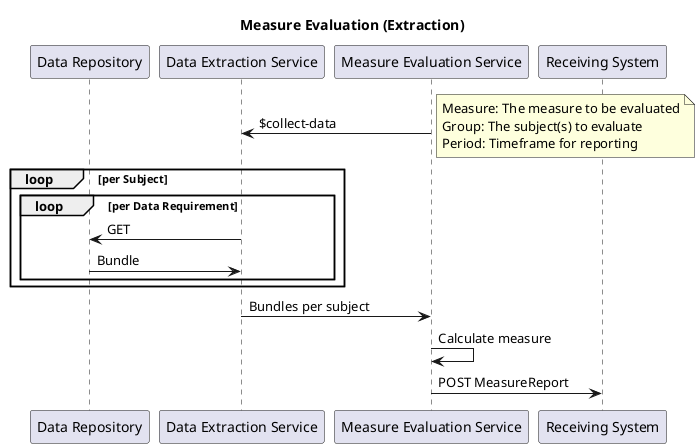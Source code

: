@startuml Measure_Evaluation_Extraction
title Measure Evaluation (Extraction)
participant "Data Repository" as DR
participant "Data Extraction Service" as Extractor
participant "Measure Evaluation Service" as Evaluator
participant "Receiving System" as Receiver

Evaluator -> Extractor: $collect-data
note right: Measure: The measure to be evaluated\nGroup: The subject(s) to evaluate\nPeriod: Timeframe for reporting
loop per Subject
  loop per Data Requirement
    Extractor -> DR: GET
    DR -> Extractor: Bundle
  end
end
Extractor -> Evaluator: Bundles per subject

Evaluator -> Evaluator: Calculate measure

Evaluator -> Receiver: POST MeasureReport